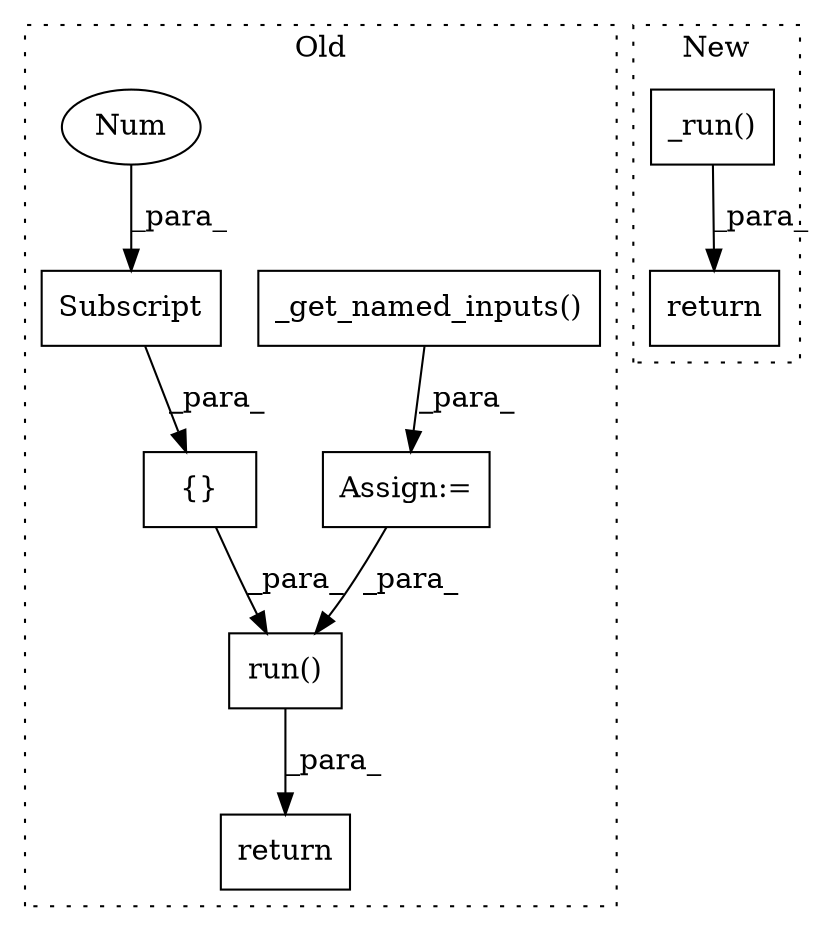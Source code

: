 digraph G {
subgraph cluster0 {
1 [label="run()" a="75" s="15280,15335" l="18,1" shape="box"];
3 [label="return" a="93" s="15544" l="7" shape="box"];
4 [label="{}" a="59" s="15298,15320" l="1,0" shape="box"];
5 [label="Subscript" a="63" s="15299,0" l="21,0" shape="box"];
6 [label="_get_named_inputs()" a="75" s="15222,15251" l="23,1" shape="box"];
8 [label="Num" a="76" s="15318" l="1" shape="ellipse"];
9 [label="Assign:=" a="68" s="15219" l="3" shape="box"];
label = "Old";
style="dotted";
}
subgraph cluster1 {
2 [label="return" a="93" s="18649" l="7" shape="box"];
7 [label="_run()" a="75" s="18656,18692" l="10,7" shape="box"];
label = "New";
style="dotted";
}
1 -> 3 [label="_para_"];
4 -> 1 [label="_para_"];
5 -> 4 [label="_para_"];
6 -> 9 [label="_para_"];
7 -> 2 [label="_para_"];
8 -> 5 [label="_para_"];
9 -> 1 [label="_para_"];
}